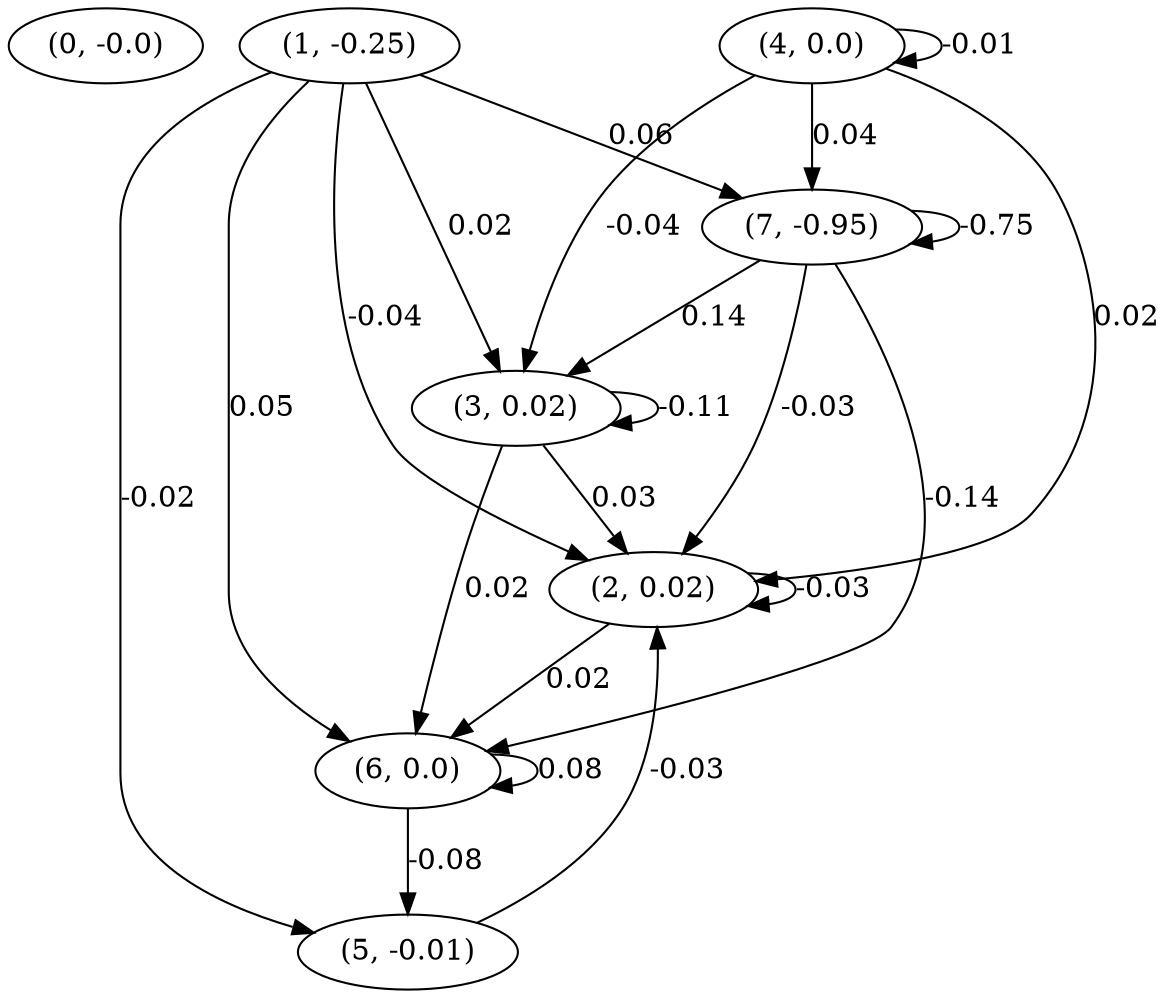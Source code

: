digraph {
    0 [ label = "(0, -0.0)" ]
    1 [ label = "(1, -0.25)" ]
    2 [ label = "(2, 0.02)" ]
    3 [ label = "(3, 0.02)" ]
    4 [ label = "(4, 0.0)" ]
    5 [ label = "(5, -0.01)" ]
    6 [ label = "(6, 0.0)" ]
    7 [ label = "(7, -0.95)" ]
    2 -> 2 [ label = "-0.03" ]
    3 -> 3 [ label = "-0.11" ]
    4 -> 4 [ label = "-0.01" ]
    6 -> 6 [ label = "0.08" ]
    7 -> 7 [ label = "-0.75" ]
    1 -> 2 [ label = "-0.04" ]
    3 -> 2 [ label = "0.03" ]
    4 -> 2 [ label = "0.02" ]
    5 -> 2 [ label = "-0.03" ]
    7 -> 2 [ label = "-0.03" ]
    1 -> 3 [ label = "0.02" ]
    4 -> 3 [ label = "-0.04" ]
    7 -> 3 [ label = "0.14" ]
    1 -> 5 [ label = "-0.02" ]
    6 -> 5 [ label = "-0.08" ]
    1 -> 6 [ label = "0.05" ]
    2 -> 6 [ label = "0.02" ]
    3 -> 6 [ label = "0.02" ]
    7 -> 6 [ label = "-0.14" ]
    1 -> 7 [ label = "0.06" ]
    4 -> 7 [ label = "0.04" ]
}

